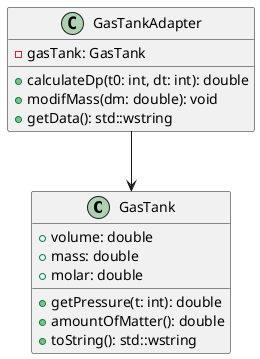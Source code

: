 @startuml
class GasTank {
    +volume: double
    +mass: double
    +molar: double
    +getPressure(t: int): double
    +amountOfMatter(): double
    +toString(): std::wstring
}

class GasTankAdapter {
    -gasTank: GasTank
    +calculateDp(t0: int, dt: int): double
    +modifMass(dm: double): void
    +getData(): std::wstring
}

GasTankAdapter --> GasTank
@enduml
